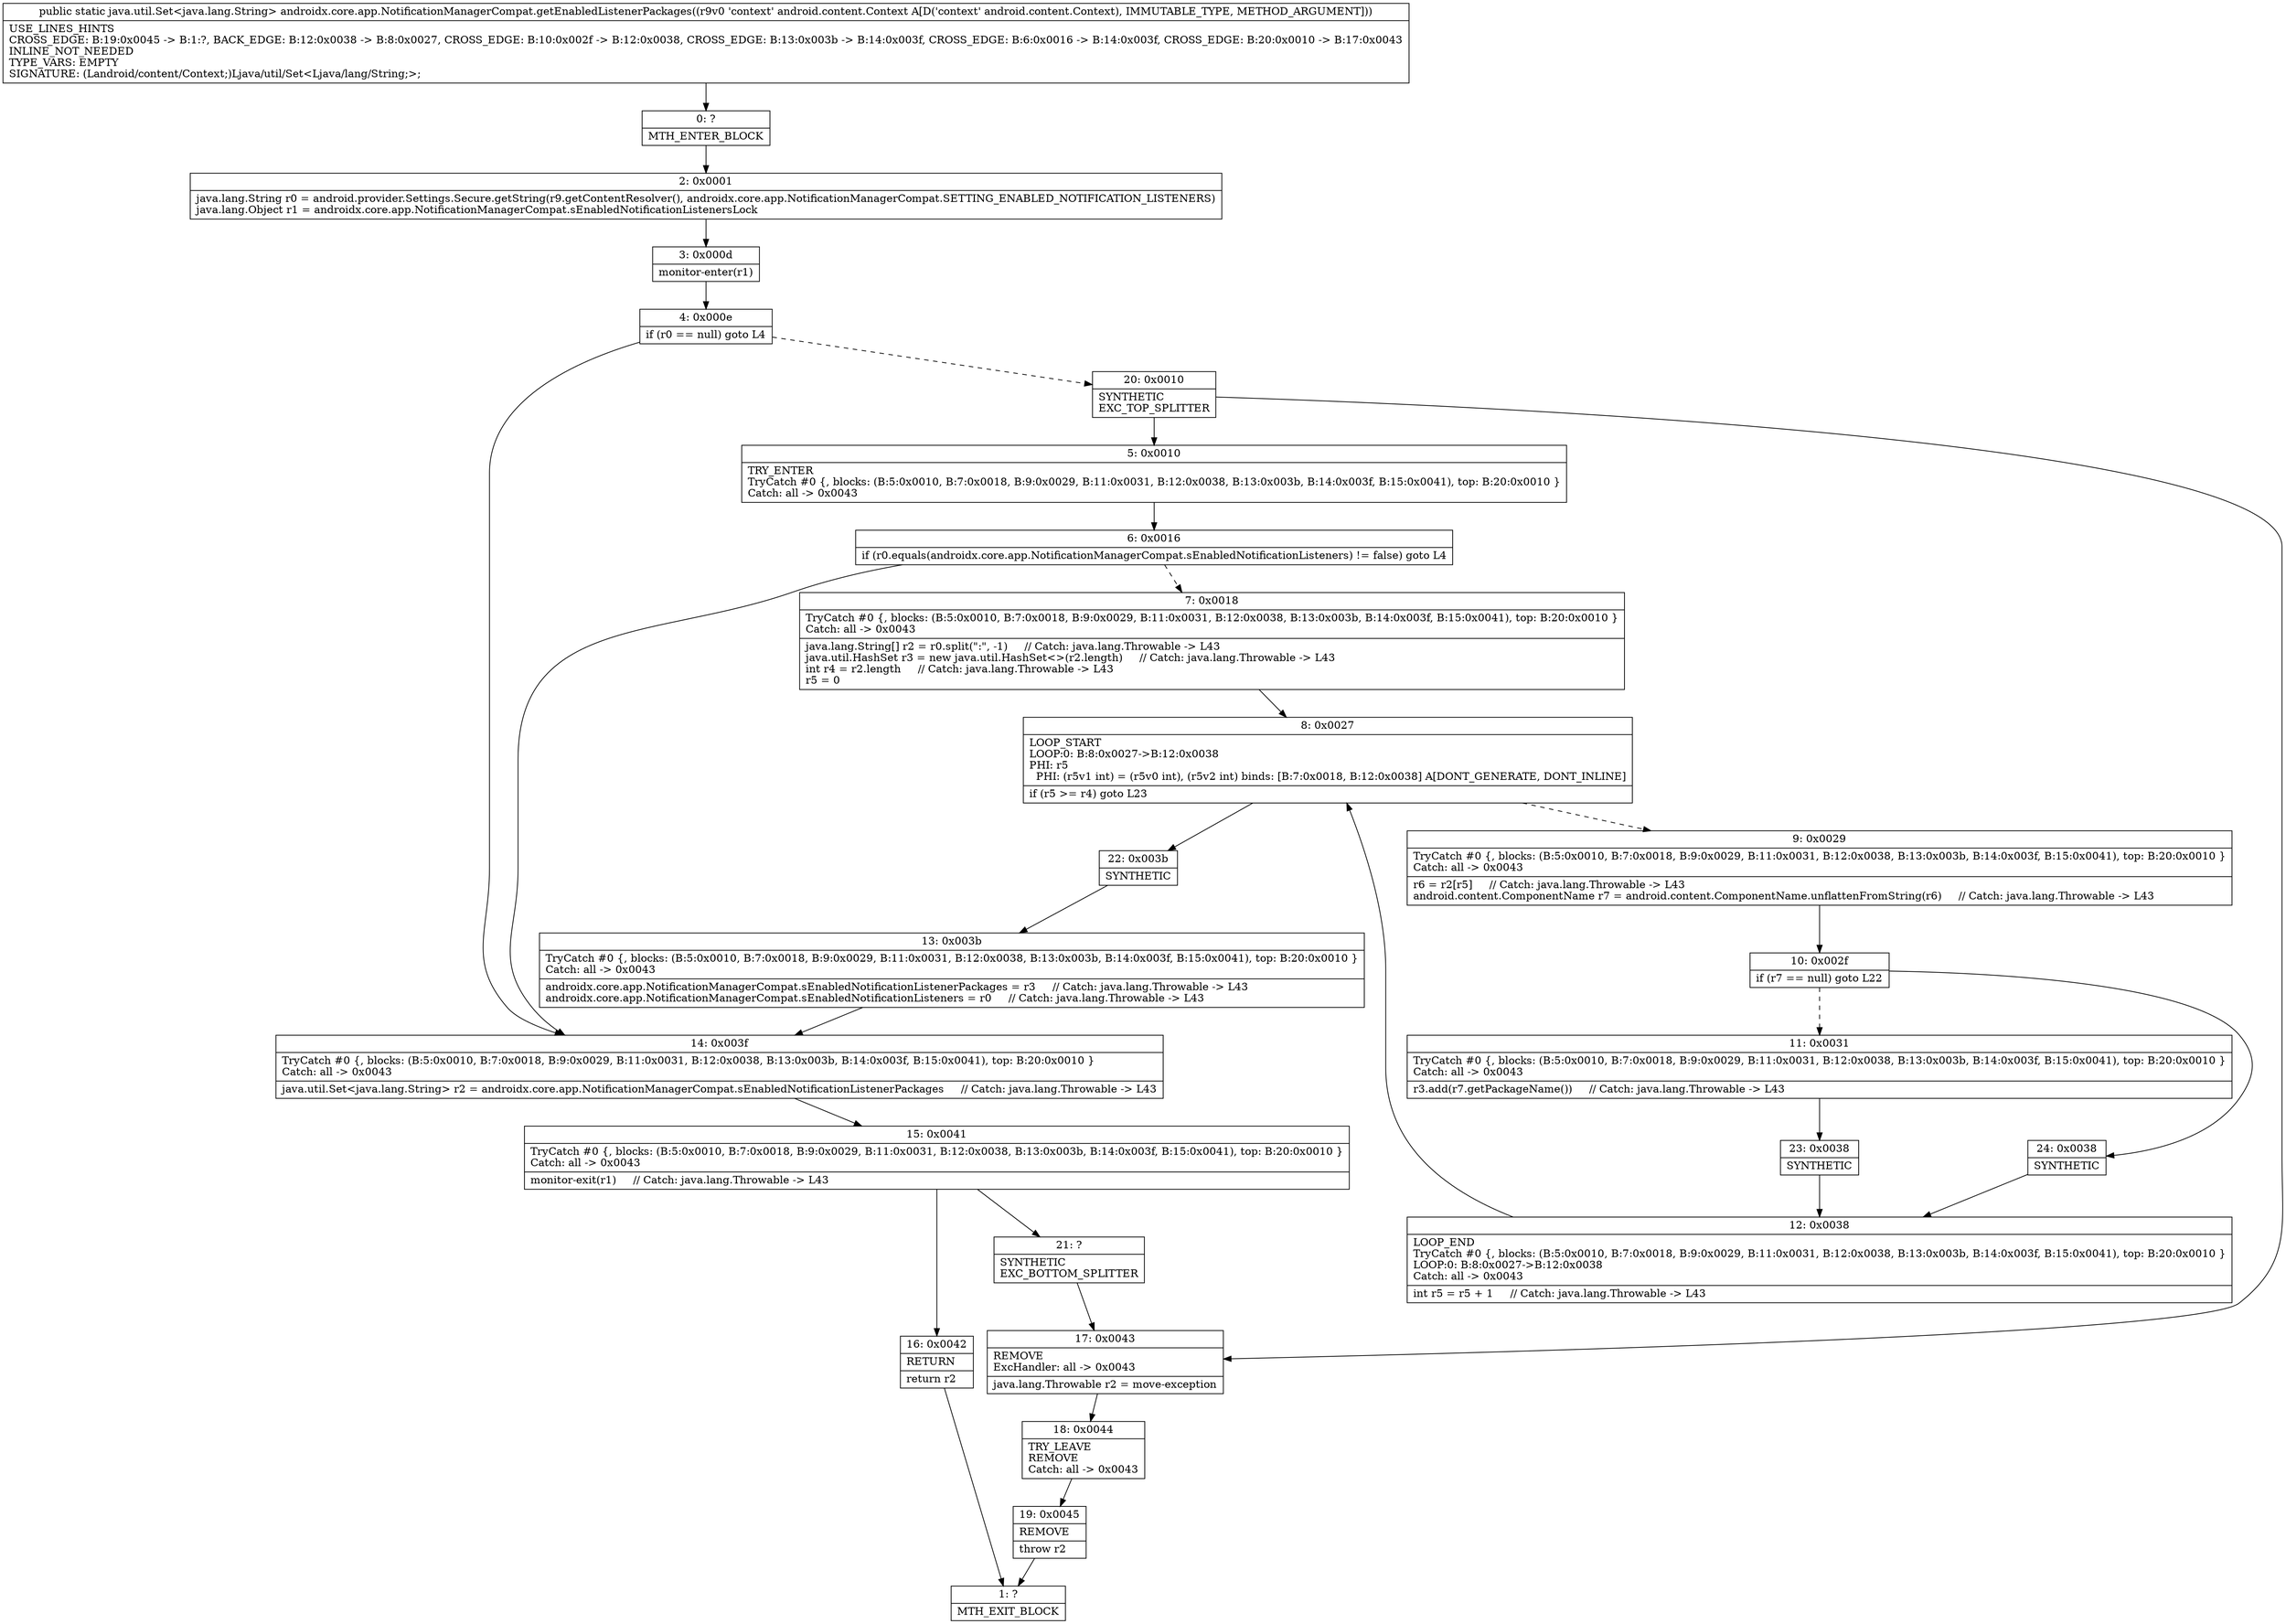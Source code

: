 digraph "CFG forandroidx.core.app.NotificationManagerCompat.getEnabledListenerPackages(Landroid\/content\/Context;)Ljava\/util\/Set;" {
Node_0 [shape=record,label="{0\:\ ?|MTH_ENTER_BLOCK\l}"];
Node_2 [shape=record,label="{2\:\ 0x0001|java.lang.String r0 = android.provider.Settings.Secure.getString(r9.getContentResolver(), androidx.core.app.NotificationManagerCompat.SETTING_ENABLED_NOTIFICATION_LISTENERS)\ljava.lang.Object r1 = androidx.core.app.NotificationManagerCompat.sEnabledNotificationListenersLock\l}"];
Node_3 [shape=record,label="{3\:\ 0x000d|monitor\-enter(r1)\l}"];
Node_4 [shape=record,label="{4\:\ 0x000e|if (r0 == null) goto L4\l}"];
Node_14 [shape=record,label="{14\:\ 0x003f|TryCatch #0 \{, blocks: (B:5:0x0010, B:7:0x0018, B:9:0x0029, B:11:0x0031, B:12:0x0038, B:13:0x003b, B:14:0x003f, B:15:0x0041), top: B:20:0x0010 \}\lCatch: all \-\> 0x0043\l|java.util.Set\<java.lang.String\> r2 = androidx.core.app.NotificationManagerCompat.sEnabledNotificationListenerPackages     \/\/ Catch: java.lang.Throwable \-\> L43\l}"];
Node_15 [shape=record,label="{15\:\ 0x0041|TryCatch #0 \{, blocks: (B:5:0x0010, B:7:0x0018, B:9:0x0029, B:11:0x0031, B:12:0x0038, B:13:0x003b, B:14:0x003f, B:15:0x0041), top: B:20:0x0010 \}\lCatch: all \-\> 0x0043\l|monitor\-exit(r1)     \/\/ Catch: java.lang.Throwable \-\> L43\l}"];
Node_16 [shape=record,label="{16\:\ 0x0042|RETURN\l|return r2\l}"];
Node_1 [shape=record,label="{1\:\ ?|MTH_EXIT_BLOCK\l}"];
Node_21 [shape=record,label="{21\:\ ?|SYNTHETIC\lEXC_BOTTOM_SPLITTER\l}"];
Node_17 [shape=record,label="{17\:\ 0x0043|REMOVE\lExcHandler: all \-\> 0x0043\l|java.lang.Throwable r2 = move\-exception\l}"];
Node_18 [shape=record,label="{18\:\ 0x0044|TRY_LEAVE\lREMOVE\lCatch: all \-\> 0x0043\l}"];
Node_19 [shape=record,label="{19\:\ 0x0045|REMOVE\l|throw r2\l}"];
Node_20 [shape=record,label="{20\:\ 0x0010|SYNTHETIC\lEXC_TOP_SPLITTER\l}"];
Node_5 [shape=record,label="{5\:\ 0x0010|TRY_ENTER\lTryCatch #0 \{, blocks: (B:5:0x0010, B:7:0x0018, B:9:0x0029, B:11:0x0031, B:12:0x0038, B:13:0x003b, B:14:0x003f, B:15:0x0041), top: B:20:0x0010 \}\lCatch: all \-\> 0x0043\l}"];
Node_6 [shape=record,label="{6\:\ 0x0016|if (r0.equals(androidx.core.app.NotificationManagerCompat.sEnabledNotificationListeners) != false) goto L4\l}"];
Node_7 [shape=record,label="{7\:\ 0x0018|TryCatch #0 \{, blocks: (B:5:0x0010, B:7:0x0018, B:9:0x0029, B:11:0x0031, B:12:0x0038, B:13:0x003b, B:14:0x003f, B:15:0x0041), top: B:20:0x0010 \}\lCatch: all \-\> 0x0043\l|java.lang.String[] r2 = r0.split(\":\", \-1)     \/\/ Catch: java.lang.Throwable \-\> L43\ljava.util.HashSet r3 = new java.util.HashSet\<\>(r2.length)     \/\/ Catch: java.lang.Throwable \-\> L43\lint r4 = r2.length     \/\/ Catch: java.lang.Throwable \-\> L43\lr5 = 0\l}"];
Node_8 [shape=record,label="{8\:\ 0x0027|LOOP_START\lLOOP:0: B:8:0x0027\-\>B:12:0x0038\lPHI: r5 \l  PHI: (r5v1 int) = (r5v0 int), (r5v2 int) binds: [B:7:0x0018, B:12:0x0038] A[DONT_GENERATE, DONT_INLINE]\l|if (r5 \>= r4) goto L23\l}"];
Node_9 [shape=record,label="{9\:\ 0x0029|TryCatch #0 \{, blocks: (B:5:0x0010, B:7:0x0018, B:9:0x0029, B:11:0x0031, B:12:0x0038, B:13:0x003b, B:14:0x003f, B:15:0x0041), top: B:20:0x0010 \}\lCatch: all \-\> 0x0043\l|r6 = r2[r5]     \/\/ Catch: java.lang.Throwable \-\> L43\landroid.content.ComponentName r7 = android.content.ComponentName.unflattenFromString(r6)     \/\/ Catch: java.lang.Throwable \-\> L43\l}"];
Node_10 [shape=record,label="{10\:\ 0x002f|if (r7 == null) goto L22\l}"];
Node_11 [shape=record,label="{11\:\ 0x0031|TryCatch #0 \{, blocks: (B:5:0x0010, B:7:0x0018, B:9:0x0029, B:11:0x0031, B:12:0x0038, B:13:0x003b, B:14:0x003f, B:15:0x0041), top: B:20:0x0010 \}\lCatch: all \-\> 0x0043\l|r3.add(r7.getPackageName())     \/\/ Catch: java.lang.Throwable \-\> L43\l}"];
Node_23 [shape=record,label="{23\:\ 0x0038|SYNTHETIC\l}"];
Node_12 [shape=record,label="{12\:\ 0x0038|LOOP_END\lTryCatch #0 \{, blocks: (B:5:0x0010, B:7:0x0018, B:9:0x0029, B:11:0x0031, B:12:0x0038, B:13:0x003b, B:14:0x003f, B:15:0x0041), top: B:20:0x0010 \}\lLOOP:0: B:8:0x0027\-\>B:12:0x0038\lCatch: all \-\> 0x0043\l|int r5 = r5 + 1     \/\/ Catch: java.lang.Throwable \-\> L43\l}"];
Node_24 [shape=record,label="{24\:\ 0x0038|SYNTHETIC\l}"];
Node_22 [shape=record,label="{22\:\ 0x003b|SYNTHETIC\l}"];
Node_13 [shape=record,label="{13\:\ 0x003b|TryCatch #0 \{, blocks: (B:5:0x0010, B:7:0x0018, B:9:0x0029, B:11:0x0031, B:12:0x0038, B:13:0x003b, B:14:0x003f, B:15:0x0041), top: B:20:0x0010 \}\lCatch: all \-\> 0x0043\l|androidx.core.app.NotificationManagerCompat.sEnabledNotificationListenerPackages = r3     \/\/ Catch: java.lang.Throwable \-\> L43\landroidx.core.app.NotificationManagerCompat.sEnabledNotificationListeners = r0     \/\/ Catch: java.lang.Throwable \-\> L43\l}"];
MethodNode[shape=record,label="{public static java.util.Set\<java.lang.String\> androidx.core.app.NotificationManagerCompat.getEnabledListenerPackages((r9v0 'context' android.content.Context A[D('context' android.content.Context), IMMUTABLE_TYPE, METHOD_ARGUMENT]))  | USE_LINES_HINTS\lCROSS_EDGE: B:19:0x0045 \-\> B:1:?, BACK_EDGE: B:12:0x0038 \-\> B:8:0x0027, CROSS_EDGE: B:10:0x002f \-\> B:12:0x0038, CROSS_EDGE: B:13:0x003b \-\> B:14:0x003f, CROSS_EDGE: B:6:0x0016 \-\> B:14:0x003f, CROSS_EDGE: B:20:0x0010 \-\> B:17:0x0043\lINLINE_NOT_NEEDED\lTYPE_VARS: EMPTY\lSIGNATURE: (Landroid\/content\/Context;)Ljava\/util\/Set\<Ljava\/lang\/String;\>;\l}"];
MethodNode -> Node_0;Node_0 -> Node_2;
Node_2 -> Node_3;
Node_3 -> Node_4;
Node_4 -> Node_14;
Node_4 -> Node_20[style=dashed];
Node_14 -> Node_15;
Node_15 -> Node_16;
Node_15 -> Node_21;
Node_16 -> Node_1;
Node_21 -> Node_17;
Node_17 -> Node_18;
Node_18 -> Node_19;
Node_19 -> Node_1;
Node_20 -> Node_5;
Node_20 -> Node_17;
Node_5 -> Node_6;
Node_6 -> Node_7[style=dashed];
Node_6 -> Node_14;
Node_7 -> Node_8;
Node_8 -> Node_9[style=dashed];
Node_8 -> Node_22;
Node_9 -> Node_10;
Node_10 -> Node_11[style=dashed];
Node_10 -> Node_24;
Node_11 -> Node_23;
Node_23 -> Node_12;
Node_12 -> Node_8;
Node_24 -> Node_12;
Node_22 -> Node_13;
Node_13 -> Node_14;
}

